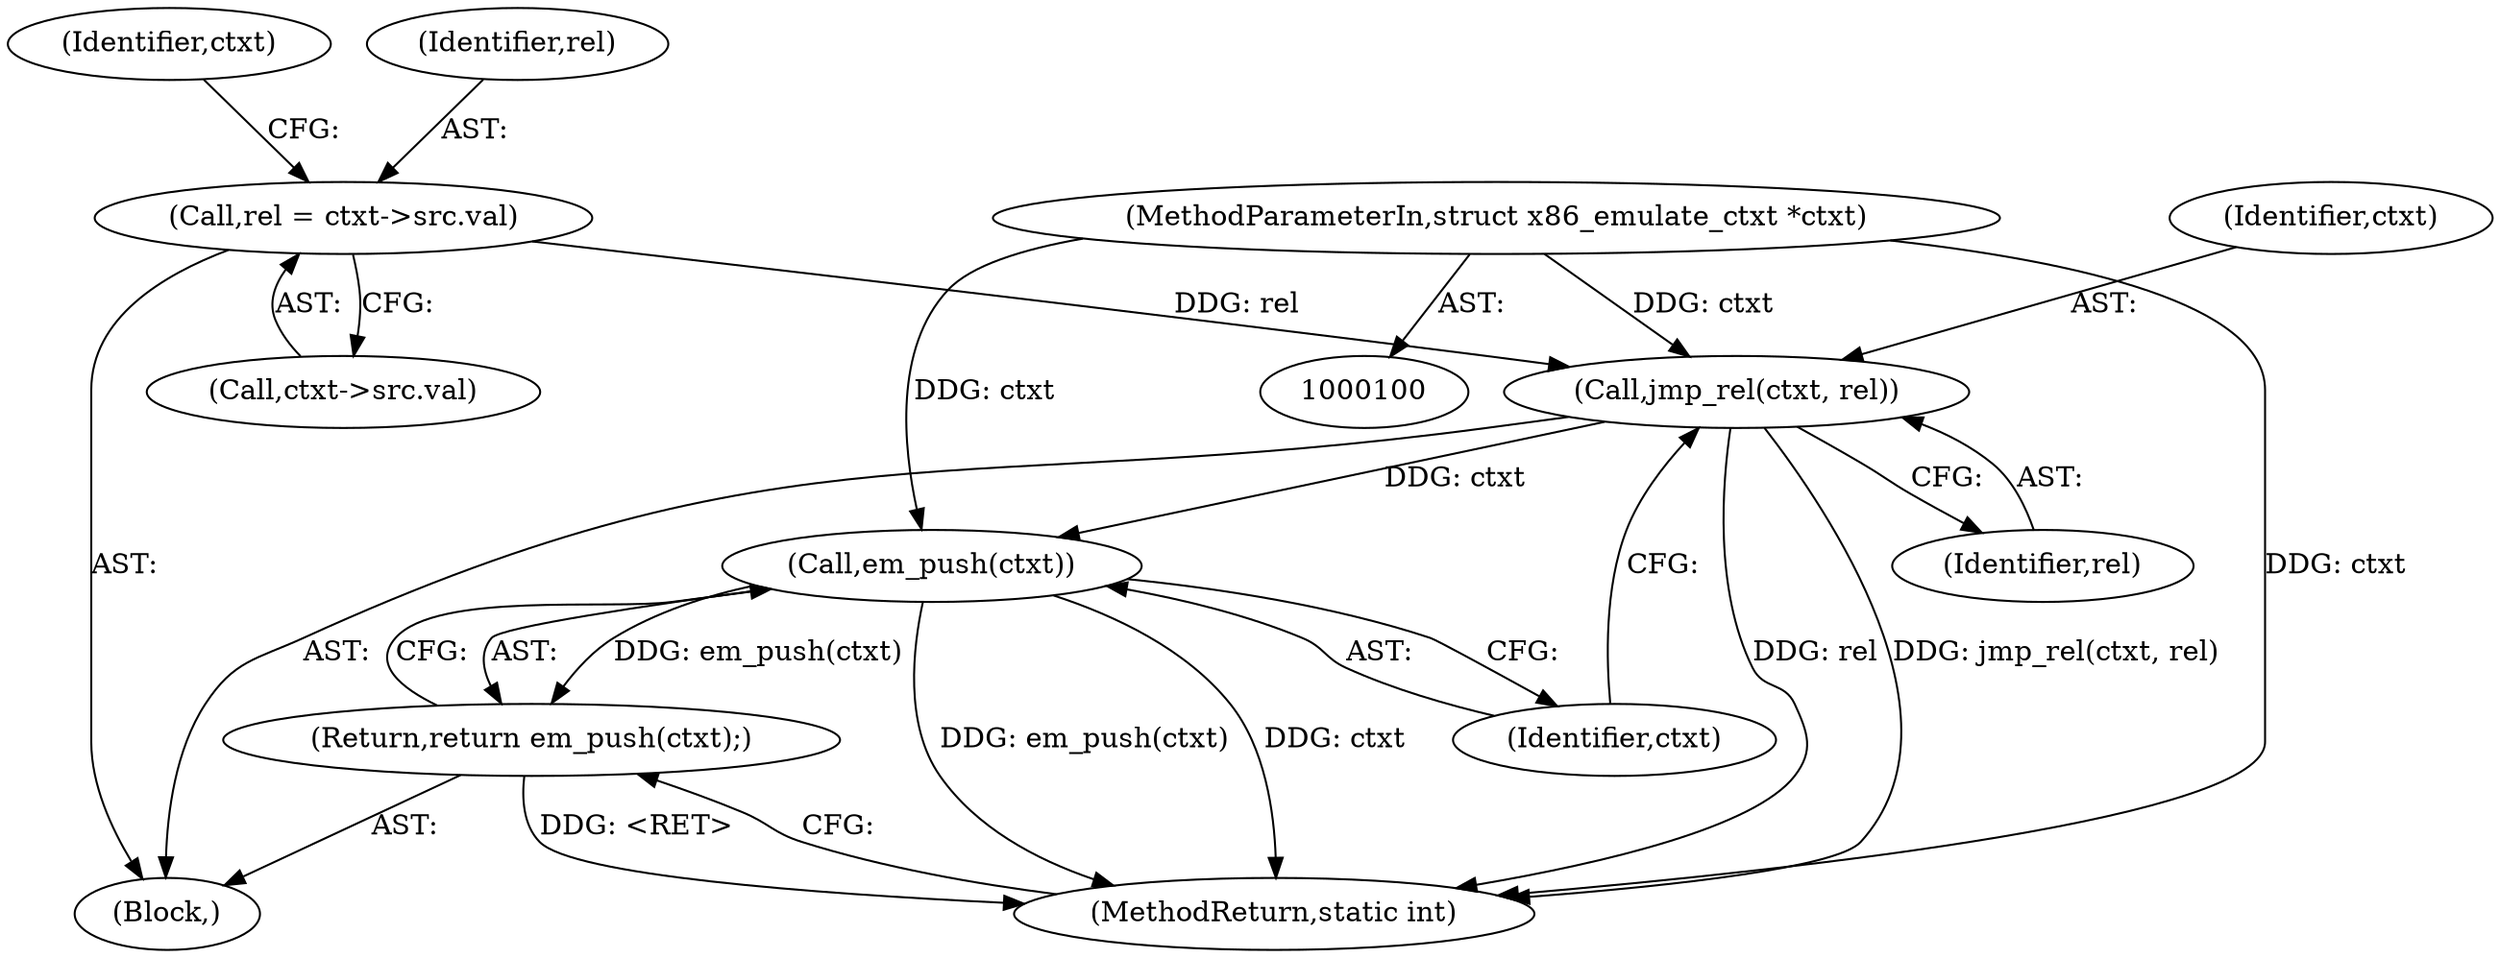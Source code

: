 digraph "1_linux_234f3ce485d54017f15cf5e0699cff4100121601_0@del" {
"1000122" [label="(Call,jmp_rel(ctxt, rel))"];
"1000101" [label="(MethodParameterIn,struct x86_emulate_ctxt *ctxt)"];
"1000104" [label="(Call,rel = ctxt->src.val)"];
"1000126" [label="(Call,em_push(ctxt))"];
"1000125" [label="(Return,return em_push(ctxt);)"];
"1000106" [label="(Call,ctxt->src.val)"];
"1000124" [label="(Identifier,rel)"];
"1000125" [label="(Return,return em_push(ctxt);)"];
"1000104" [label="(Call,rel = ctxt->src.val)"];
"1000114" [label="(Identifier,ctxt)"];
"1000122" [label="(Call,jmp_rel(ctxt, rel))"];
"1000128" [label="(MethodReturn,static int)"];
"1000105" [label="(Identifier,rel)"];
"1000123" [label="(Identifier,ctxt)"];
"1000102" [label="(Block,)"];
"1000127" [label="(Identifier,ctxt)"];
"1000101" [label="(MethodParameterIn,struct x86_emulate_ctxt *ctxt)"];
"1000126" [label="(Call,em_push(ctxt))"];
"1000122" -> "1000102"  [label="AST: "];
"1000122" -> "1000124"  [label="CFG: "];
"1000123" -> "1000122"  [label="AST: "];
"1000124" -> "1000122"  [label="AST: "];
"1000127" -> "1000122"  [label="CFG: "];
"1000122" -> "1000128"  [label="DDG: jmp_rel(ctxt, rel)"];
"1000122" -> "1000128"  [label="DDG: rel"];
"1000101" -> "1000122"  [label="DDG: ctxt"];
"1000104" -> "1000122"  [label="DDG: rel"];
"1000122" -> "1000126"  [label="DDG: ctxt"];
"1000101" -> "1000100"  [label="AST: "];
"1000101" -> "1000128"  [label="DDG: ctxt"];
"1000101" -> "1000126"  [label="DDG: ctxt"];
"1000104" -> "1000102"  [label="AST: "];
"1000104" -> "1000106"  [label="CFG: "];
"1000105" -> "1000104"  [label="AST: "];
"1000106" -> "1000104"  [label="AST: "];
"1000114" -> "1000104"  [label="CFG: "];
"1000126" -> "1000125"  [label="AST: "];
"1000126" -> "1000127"  [label="CFG: "];
"1000127" -> "1000126"  [label="AST: "];
"1000125" -> "1000126"  [label="CFG: "];
"1000126" -> "1000128"  [label="DDG: em_push(ctxt)"];
"1000126" -> "1000128"  [label="DDG: ctxt"];
"1000126" -> "1000125"  [label="DDG: em_push(ctxt)"];
"1000125" -> "1000102"  [label="AST: "];
"1000128" -> "1000125"  [label="CFG: "];
"1000125" -> "1000128"  [label="DDG: <RET>"];
}
